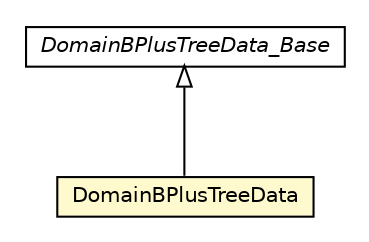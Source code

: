 #!/usr/local/bin/dot
#
# Class diagram 
# Generated by UMLGraph version 5.1 (http://www.umlgraph.org/)
#

digraph G {
	edge [fontname="Helvetica",fontsize=10,labelfontname="Helvetica",labelfontsize=10];
	node [fontname="Helvetica",fontsize=10,shape=plaintext];
	nodesep=0.25;
	ranksep=0.5;
	// pt.ist.fenixframework.DomainBPlusTreeData_Base
	c18622 [label=<<table title="pt.ist.fenixframework.DomainBPlusTreeData_Base" border="0" cellborder="1" cellspacing="0" cellpadding="2" port="p" href="./DomainBPlusTreeData_Base.html">
		<tr><td><table border="0" cellspacing="0" cellpadding="1">
<tr><td align="center" balign="center"><font face="Helvetica-Oblique"> DomainBPlusTreeData_Base </font></td></tr>
		</table></td></tr>
		</table>>, fontname="Helvetica", fontcolor="black", fontsize=10.0];
	// pt.ist.fenixframework.DomainBPlusTreeData
	c18623 [label=<<table title="pt.ist.fenixframework.DomainBPlusTreeData" border="0" cellborder="1" cellspacing="0" cellpadding="2" port="p" bgcolor="lemonChiffon" href="./DomainBPlusTreeData.html">
		<tr><td><table border="0" cellspacing="0" cellpadding="1">
<tr><td align="center" balign="center"> DomainBPlusTreeData </td></tr>
		</table></td></tr>
		</table>>, fontname="Helvetica", fontcolor="black", fontsize=10.0];
	//pt.ist.fenixframework.DomainBPlusTreeData extends pt.ist.fenixframework.DomainBPlusTreeData_Base
	c18622:p -> c18623:p [dir=back,arrowtail=empty];
}


